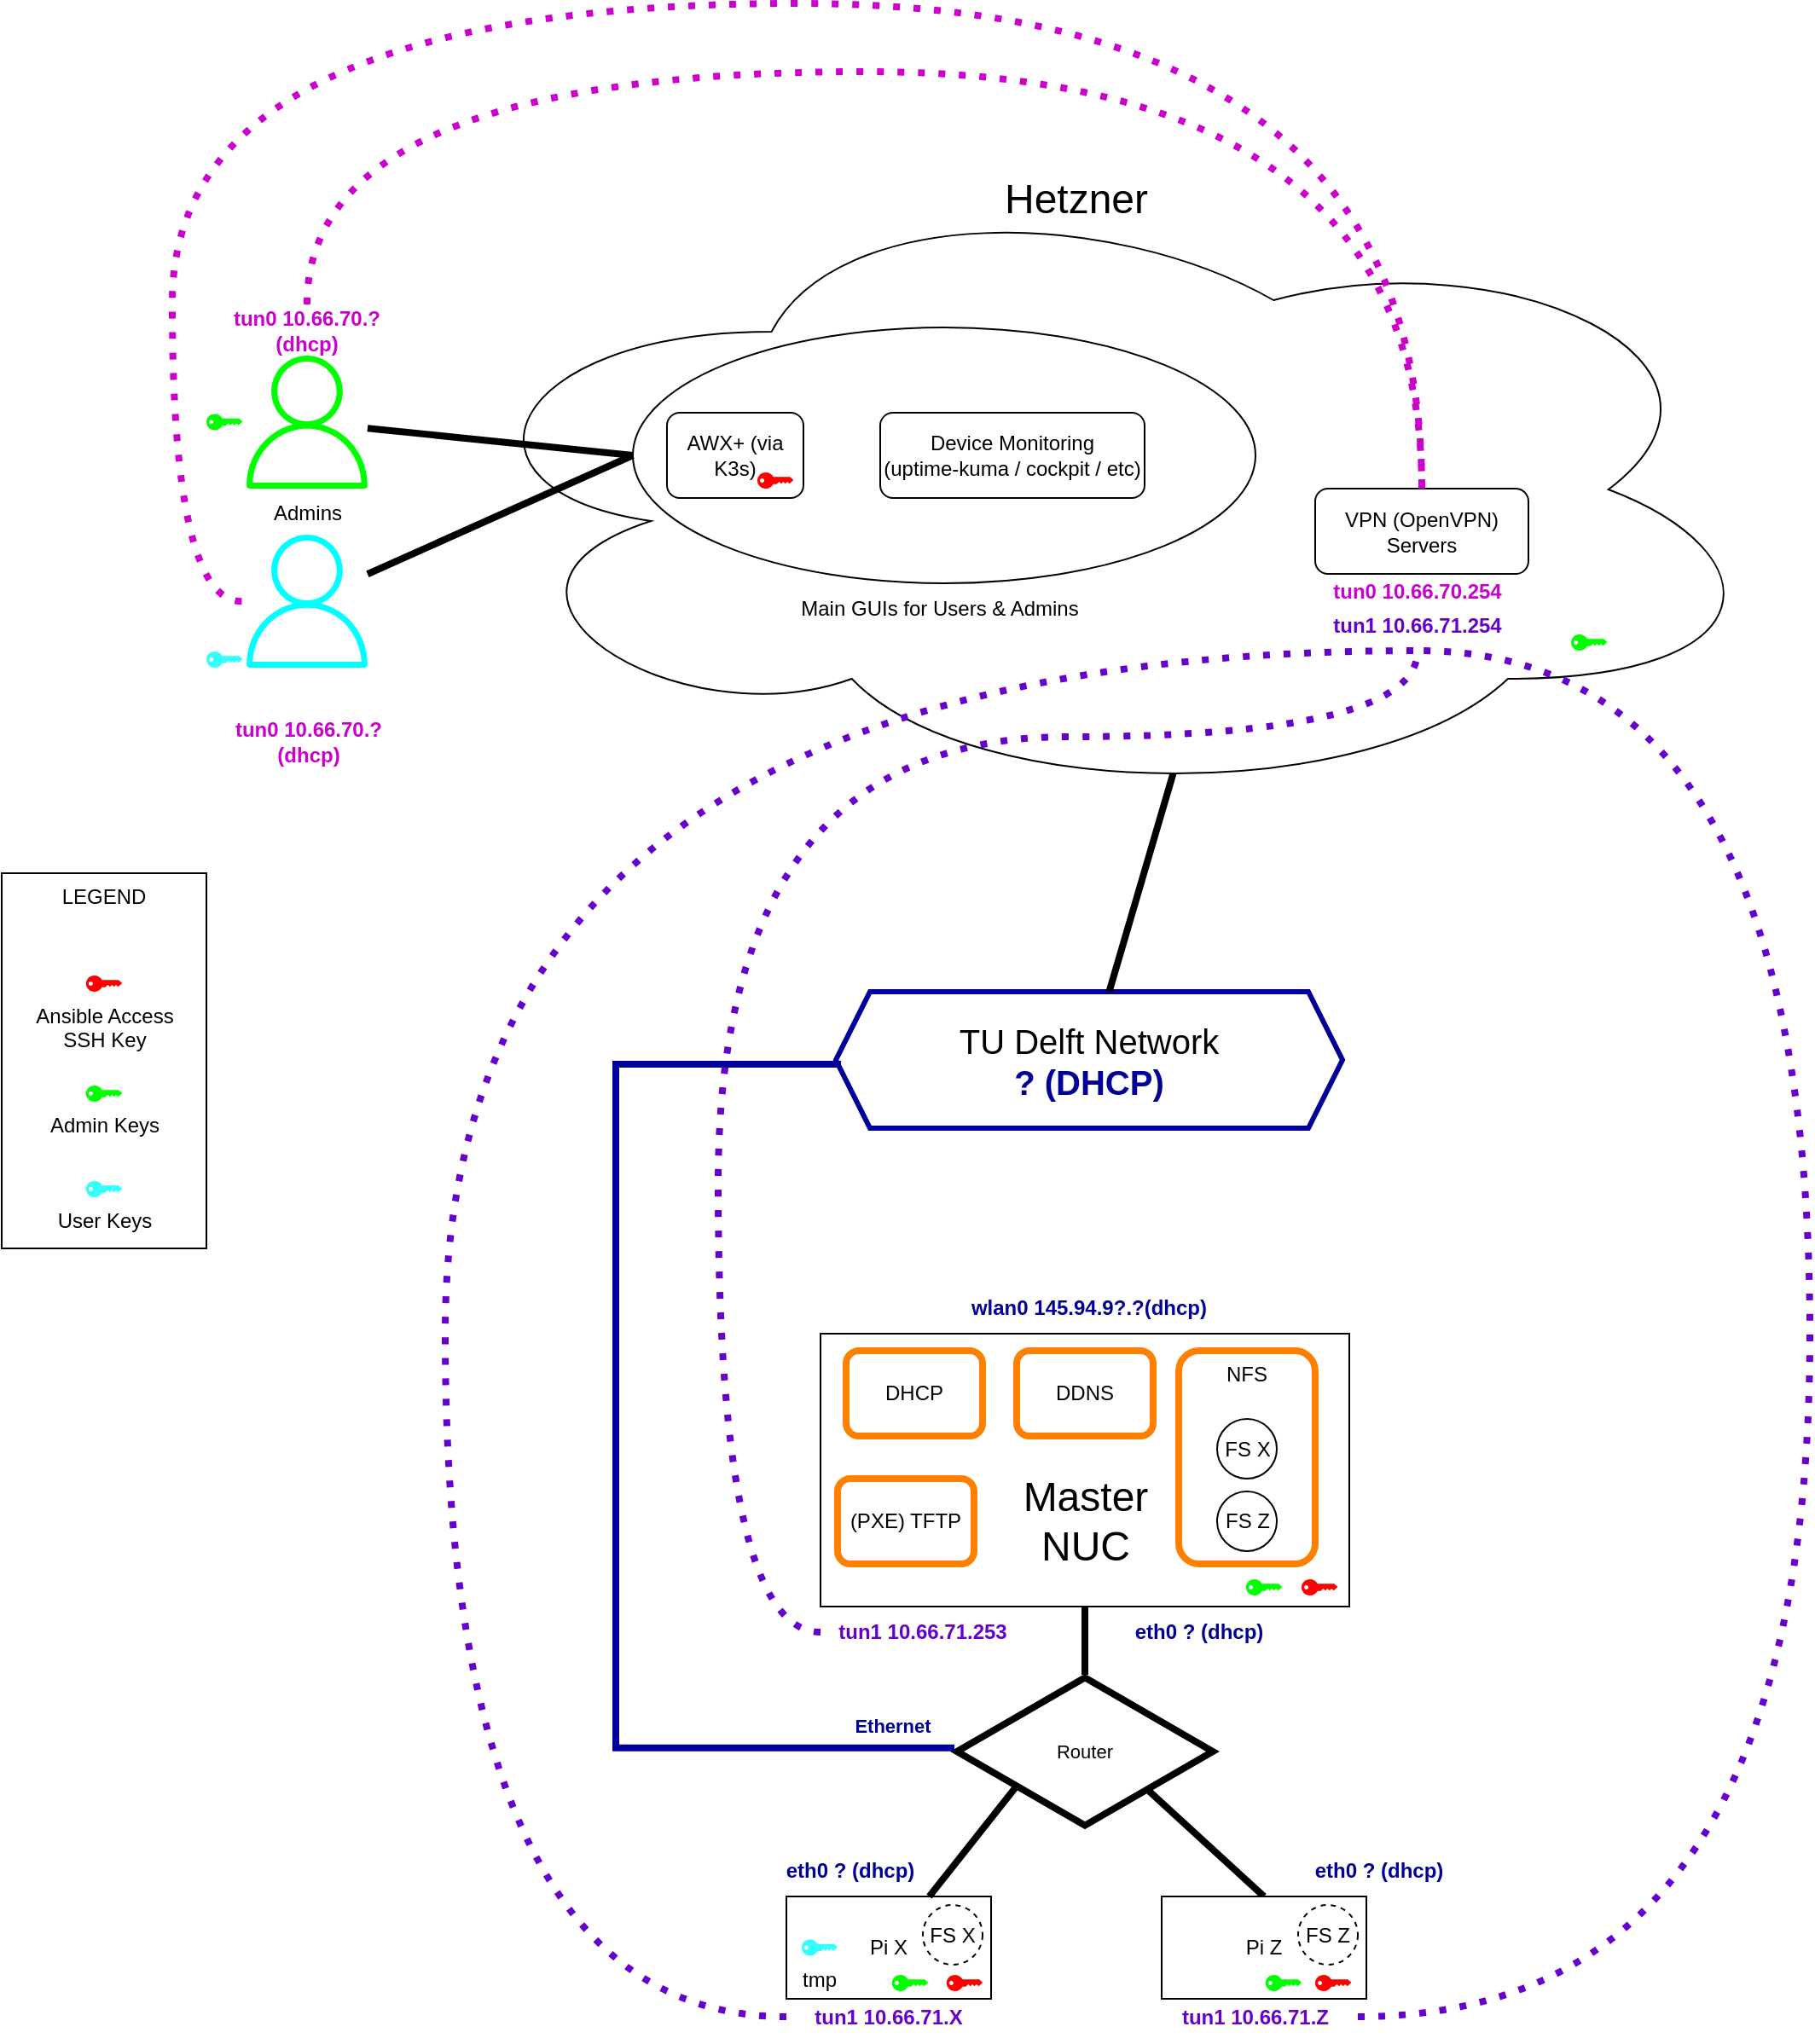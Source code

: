 <mxfile version="26.2.15">
  <diagram name="Page-1" id="AEqZk8ayC8zSnilJoSFp">
    <mxGraphModel dx="2722" dy="2307" grid="1" gridSize="10" guides="1" tooltips="1" connect="1" arrows="1" fold="1" page="1" pageScale="1" pageWidth="827" pageHeight="1169" math="0" shadow="0">
      <root>
        <mxCell id="0" />
        <mxCell id="1" parent="0" />
        <mxCell id="7xbaBoSmf0pxSLqet2QK-1" value="" style="ellipse;shape=cloud;whiteSpace=wrap;html=1;" parent="1" vertex="1">
          <mxGeometry x="-175" y="-30" width="785" height="370" as="geometry" />
        </mxCell>
        <mxCell id="7xbaBoSmf0pxSLqet2QK-2" value="Hetzner" style="text;html=1;align=center;verticalAlign=middle;whiteSpace=wrap;rounded=0;fontSize=24;" parent="1" vertex="1">
          <mxGeometry x="170" y="-30" width="60" height="30" as="geometry" />
        </mxCell>
        <mxCell id="7xbaBoSmf0pxSLqet2QK-4" value="" style="rounded=1;whiteSpace=wrap;html=1;shape=ellipse;perimeter=ellipsePerimeter;" parent="1" vertex="1">
          <mxGeometry x="-60" y="60" width="365" height="150" as="geometry" />
        </mxCell>
        <mxCell id="7xbaBoSmf0pxSLqet2QK-6" value="Main GUIs for Users &amp;amp; Admins" style="text;html=1;align=center;verticalAlign=middle;whiteSpace=wrap;rounded=0;" parent="1" vertex="1">
          <mxGeometry x="15" y="210" width="210" height="30" as="geometry" />
        </mxCell>
        <mxCell id="7xbaBoSmf0pxSLqet2QK-7" value="AWX+ (via K3s)" style="rounded=1;whiteSpace=wrap;html=1;" parent="1" vertex="1">
          <mxGeometry x="-40" y="110" width="80" height="50" as="geometry" />
        </mxCell>
        <mxCell id="7xbaBoSmf0pxSLqet2QK-8" value="Device Monitoring&lt;br&gt;(uptime-kuma / cockpit / etc)" style="rounded=1;whiteSpace=wrap;html=1;" parent="1" vertex="1">
          <mxGeometry x="85" y="110" width="155" height="50" as="geometry" />
        </mxCell>
        <mxCell id="7xbaBoSmf0pxSLqet2QK-12" value="Pi X" style="rounded=0;whiteSpace=wrap;html=1;" parent="1" vertex="1">
          <mxGeometry x="30" y="980" width="120" height="60" as="geometry" />
        </mxCell>
        <mxCell id="7xbaBoSmf0pxSLqet2QK-16" style="rounded=0;orthogonalLoop=1;jettySize=auto;html=1;exitX=0.239;exitY=0.713;exitDx=0;exitDy=0;exitPerimeter=0;startArrow=none;startFill=0;endArrow=none;strokeWidth=4;strokeColor=#000000;" parent="1" source="7xbaBoSmf0pxSLqet2QK-13" target="7xbaBoSmf0pxSLqet2QK-12" edge="1">
          <mxGeometry relative="1" as="geometry" />
        </mxCell>
        <mxCell id="7xbaBoSmf0pxSLqet2QK-17" style="rounded=0;orthogonalLoop=1;jettySize=auto;html=1;entryX=0.5;entryY=0;entryDx=0;entryDy=0;strokeColor=#000000;endArrow=none;startFill=0;exitX=0.751;exitY=0.758;exitDx=0;exitDy=0;exitPerimeter=0;strokeWidth=4;" parent="1" source="7xbaBoSmf0pxSLqet2QK-13" target="7xbaBoSmf0pxSLqet2QK-14" edge="1">
          <mxGeometry relative="1" as="geometry" />
        </mxCell>
        <mxCell id="Qtf57dAZ-I8Hm5FGsmn--1" value="" style="edgeStyle=orthogonalEdgeStyle;rounded=0;orthogonalLoop=1;jettySize=auto;html=1;" edge="1" parent="1" source="7xbaBoSmf0pxSLqet2QK-13" target="7xbaBoSmf0pxSLqet2QK-20">
          <mxGeometry relative="1" as="geometry" />
        </mxCell>
        <mxCell id="7xbaBoSmf0pxSLqet2QK-13" value="Router" style="html=1;whiteSpace=wrap;aspect=fixed;shape=isoRectangle;strokeColor=#000000;strokeWidth=4;rounded=0;align=center;verticalAlign=middle;fontFamily=Helvetica;fontSize=11;fontColor=default;labelBackgroundColor=default;" parent="1" vertex="1">
          <mxGeometry x="130" y="850" width="150" height="90" as="geometry" />
        </mxCell>
        <mxCell id="7xbaBoSmf0pxSLqet2QK-14" value="Pi Z" style="rounded=0;whiteSpace=wrap;html=1;" parent="1" vertex="1">
          <mxGeometry x="250" y="980" width="120" height="60" as="geometry" />
        </mxCell>
        <mxCell id="7xbaBoSmf0pxSLqet2QK-19" style="edgeStyle=orthogonalEdgeStyle;rounded=0;orthogonalLoop=1;jettySize=auto;html=1;endArrow=none;startFill=0;strokeWidth=4;strokeColor=#000000;align=center;verticalAlign=middle;fontFamily=Helvetica;fontSize=11;fontColor=default;labelBackgroundColor=default;startArrow=none;" parent="1" source="7xbaBoSmf0pxSLqet2QK-18" target="7xbaBoSmf0pxSLqet2QK-13" edge="1">
          <mxGeometry relative="1" as="geometry" />
        </mxCell>
        <mxCell id="7xbaBoSmf0pxSLqet2QK-18" value="" style="rounded=0;whiteSpace=wrap;html=1;" parent="1" vertex="1">
          <mxGeometry x="50" y="650" width="310" height="160" as="geometry" />
        </mxCell>
        <mxCell id="7xbaBoSmf0pxSLqet2QK-20" value="Master&lt;br&gt;NUC" style="text;html=1;align=center;verticalAlign=middle;whiteSpace=wrap;rounded=0;fontSize=24;" parent="1" vertex="1">
          <mxGeometry x="154.73" y="727.5" width="100.55" height="65" as="geometry" />
        </mxCell>
        <mxCell id="7xbaBoSmf0pxSLqet2QK-21" value="(PXE) TFTP" style="rounded=1;whiteSpace=wrap;html=1;strokeColor=#FF8000;strokeWidth=4;" parent="1" vertex="1">
          <mxGeometry x="60" y="735" width="80" height="50" as="geometry" />
        </mxCell>
        <mxCell id="7xbaBoSmf0pxSLqet2QK-22" value="NFS" style="rounded=1;whiteSpace=wrap;html=1;strokeColor=#FF8000;strokeWidth=4;verticalAlign=top;" parent="1" vertex="1">
          <mxGeometry x="260" y="660" width="80" height="125" as="geometry" />
        </mxCell>
        <mxCell id="7xbaBoSmf0pxSLqet2QK-23" value="DHCP" style="rounded=1;whiteSpace=wrap;html=1;strokeColor=#FF8000;strokeWidth=4;" parent="1" vertex="1">
          <mxGeometry x="65" y="660" width="80" height="50" as="geometry" />
        </mxCell>
        <mxCell id="7xbaBoSmf0pxSLqet2QK-25" value="" style="points=[[0,0.5,0],[0.24,0,0],[0.5,0.28,0],[0.995,0.475,0],[0.5,0.72,0],[0.24,1,0]];verticalLabelPosition=bottom;sketch=0;html=1;verticalAlign=top;aspect=fixed;align=center;pointerEvents=1;shape=mxgraph.cisco19.key;fillColor=#FF0000;" parent="1" vertex="1">
          <mxGeometry x="123.89" y="1026" width="21.11" height="9.5" as="geometry" />
        </mxCell>
        <mxCell id="7xbaBoSmf0pxSLqet2QK-27" value="" style="points=[[0,0.5,0],[0.24,0,0],[0.5,0.28,0],[0.995,0.475,0],[0.5,0.72,0],[0.24,1,0]];verticalLabelPosition=bottom;sketch=0;html=1;verticalAlign=top;aspect=fixed;align=center;pointerEvents=1;shape=mxgraph.cisco19.key;fillColor=#FF0000;" parent="1" vertex="1">
          <mxGeometry x="340" y="1026" width="21.11" height="9.5" as="geometry" />
        </mxCell>
        <mxCell id="7xbaBoSmf0pxSLqet2QK-28" value="" style="points=[[0,0.5,0],[0.24,0,0],[0.5,0.28,0],[0.995,0.475,0],[0.5,0.72,0],[0.24,1,0]];verticalLabelPosition=bottom;sketch=0;html=1;verticalAlign=top;aspect=fixed;align=center;pointerEvents=1;shape=mxgraph.cisco19.key;fillColor=#FF0000;" parent="1" vertex="1">
          <mxGeometry x="332" y="794" width="21.11" height="9.5" as="geometry" />
        </mxCell>
        <mxCell id="7xbaBoSmf0pxSLqet2QK-31" value="LEGEND" style="rounded=0;whiteSpace=wrap;html=1;align=center;verticalAlign=top;" parent="1" vertex="1">
          <mxGeometry x="-430" y="380" width="120" height="220" as="geometry" />
        </mxCell>
        <mxCell id="7xbaBoSmf0pxSLqet2QK-30" value="Ansible Access&lt;br&gt;SSH Key" style="points=[[0,0.5,0],[0.24,0,0],[0.5,0.28,0],[0.995,0.475,0],[0.5,0.72,0],[0.24,1,0]];verticalLabelPosition=bottom;sketch=0;html=1;verticalAlign=top;aspect=fixed;align=center;pointerEvents=1;shape=mxgraph.cisco19.key;fillColor=#FF0000;" parent="1" vertex="1">
          <mxGeometry x="-380.56" y="440" width="21.11" height="9.5" as="geometry" />
        </mxCell>
        <mxCell id="7xbaBoSmf0pxSLqet2QK-34" value="" style="points=[[0,0.5,0],[0.24,0,0],[0.5,0.28,0],[0.995,0.475,0],[0.5,0.72,0],[0.24,1,0]];verticalLabelPosition=bottom;sketch=0;html=1;verticalAlign=top;aspect=fixed;align=center;pointerEvents=1;shape=mxgraph.cisco19.key;fillColor=#FF0000;" parent="1" vertex="1">
          <mxGeometry x="13" y="145" width="21.11" height="9.5" as="geometry" />
        </mxCell>
        <mxCell id="7xbaBoSmf0pxSLqet2QK-41" style="rounded=0;orthogonalLoop=1;jettySize=auto;html=1;strokeWidth=4;endArrow=none;startFill=0;entryX=0;entryY=0.5;entryDx=0;entryDy=0;" parent="1" source="7xbaBoSmf0pxSLqet2QK-37" target="7xbaBoSmf0pxSLqet2QK-4" edge="1">
          <mxGeometry relative="1" as="geometry" />
        </mxCell>
        <mxCell id="7xbaBoSmf0pxSLqet2QK-37" value="Admins" style="sketch=0;outlineConnect=0;dashed=0;verticalLabelPosition=bottom;verticalAlign=top;align=center;html=1;fontSize=12;fontStyle=0;aspect=fixed;pointerEvents=1;shape=mxgraph.aws4.user;fillColor=#00FF00;" parent="1" vertex="1">
          <mxGeometry x="-290" y="76.5" width="78" height="78" as="geometry" />
        </mxCell>
        <mxCell id="4HChff6sfjRVqfMATBpT-58" style="edgeStyle=orthogonalEdgeStyle;rounded=0;orthogonalLoop=1;jettySize=auto;html=1;entryX=0.5;entryY=0;entryDx=0;entryDy=0;curved=1;dashed=1;dashPattern=1 2;strokeWidth=4;endArrow=none;startFill=0;strokeColor=#CC00CC;exitX=-0.04;exitY=0.502;exitDx=0;exitDy=0;exitPerimeter=0;" parent="1" source="7xbaBoSmf0pxSLqet2QK-40" target="4HChff6sfjRVqfMATBpT-5" edge="1">
          <mxGeometry relative="1" as="geometry">
            <mxPoint x="-340" y="190" as="sourcePoint" />
            <Array as="points">
              <mxPoint x="-330" y="-130" />
              <mxPoint x="402" y="-130" />
            </Array>
          </mxGeometry>
        </mxCell>
        <mxCell id="7xbaBoSmf0pxSLqet2QK-40" value="Users" style="sketch=0;outlineConnect=0;fontColor=#FFFFFF;gradientColor=none;fillColor=#00FFFF;strokeColor=none;dashed=0;verticalLabelPosition=bottom;verticalAlign=top;align=center;html=1;fontSize=12;fontStyle=0;aspect=fixed;pointerEvents=1;shape=mxgraph.aws4.user;" parent="1" vertex="1">
          <mxGeometry x="-290" y="181.5" width="78" height="78" as="geometry" />
        </mxCell>
        <mxCell id="7xbaBoSmf0pxSLqet2QK-42" value="Admin Keys" style="points=[[0,0.5,0],[0.24,0,0],[0.5,0.28,0],[0.995,0.475,0],[0.5,0.72,0],[0.24,1,0]];verticalLabelPosition=bottom;sketch=0;html=1;verticalAlign=top;aspect=fixed;align=center;pointerEvents=1;shape=mxgraph.cisco19.key;fillColor=#00FF00;" parent="1" vertex="1">
          <mxGeometry x="-380.56" y="504.5" width="21.11" height="9.5" as="geometry" />
        </mxCell>
        <mxCell id="7xbaBoSmf0pxSLqet2QK-43" value="" style="points=[[0,0.5,0],[0.24,0,0],[0.5,0.28,0],[0.995,0.475,0],[0.5,0.72,0],[0.24,1,0]];verticalLabelPosition=bottom;sketch=0;html=1;verticalAlign=top;aspect=fixed;align=center;pointerEvents=1;shape=mxgraph.cisco19.key;fillColor=#00FF00;" parent="1" vertex="1">
          <mxGeometry x="-310" y="110.75" width="21.11" height="9.5" as="geometry" />
        </mxCell>
        <mxCell id="7xbaBoSmf0pxSLqet2QK-52" value="" style="points=[[0,0.5,0],[0.24,0,0],[0.5,0.28,0],[0.995,0.475,0],[0.5,0.72,0],[0.24,1,0]];verticalLabelPosition=bottom;sketch=0;html=1;verticalAlign=top;aspect=fixed;align=center;pointerEvents=1;shape=mxgraph.cisco19.key;fillColor=#00FF00;" parent="1" vertex="1">
          <mxGeometry x="490" y="240" width="21.11" height="9.5" as="geometry" />
        </mxCell>
        <mxCell id="7xbaBoSmf0pxSLqet2QK-53" value="" style="points=[[0,0.5,0],[0.24,0,0],[0.5,0.28,0],[0.995,0.475,0],[0.5,0.72,0],[0.24,1,0]];verticalLabelPosition=bottom;sketch=0;html=1;verticalAlign=top;aspect=fixed;align=center;pointerEvents=1;shape=mxgraph.cisco19.key;fillColor=#00FF00;" parent="1" vertex="1">
          <mxGeometry x="299.45" y="794" width="21.11" height="9.5" as="geometry" />
        </mxCell>
        <mxCell id="7xbaBoSmf0pxSLqet2QK-56" value="" style="points=[[0,0.5,0],[0.24,0,0],[0.5,0.28,0],[0.995,0.475,0],[0.5,0.72,0],[0.24,1,0]];verticalLabelPosition=bottom;sketch=0;html=1;verticalAlign=top;aspect=fixed;align=center;pointerEvents=1;shape=mxgraph.cisco19.key;fillColor=#00FF00;" parent="1" vertex="1">
          <mxGeometry x="91.89" y="1026" width="21.11" height="9.5" as="geometry" />
        </mxCell>
        <mxCell id="7xbaBoSmf0pxSLqet2QK-57" value="" style="points=[[0,0.5,0],[0.24,0,0],[0.5,0.28,0],[0.995,0.475,0],[0.5,0.72,0],[0.24,1,0]];verticalLabelPosition=bottom;sketch=0;html=1;verticalAlign=top;aspect=fixed;align=center;pointerEvents=1;shape=mxgraph.cisco19.key;fillColor=#00FF00;" parent="1" vertex="1">
          <mxGeometry x="310.89" y="1026" width="21.11" height="9.5" as="geometry" />
        </mxCell>
        <mxCell id="7xbaBoSmf0pxSLqet2QK-60" value="User Keys" style="points=[[0,0.5,0],[0.24,0,0],[0.5,0.28,0],[0.995,0.475,0],[0.5,0.72,0],[0.24,1,0]];verticalLabelPosition=bottom;sketch=0;html=1;verticalAlign=top;aspect=fixed;align=center;pointerEvents=1;shape=mxgraph.cisco19.key;fillColor=#33FFFF;" parent="1" vertex="1">
          <mxGeometry x="-380.56" y="560.5" width="21.11" height="9.5" as="geometry" />
        </mxCell>
        <mxCell id="7xbaBoSmf0pxSLqet2QK-61" value="" style="points=[[0,0.5,0],[0.24,0,0],[0.5,0.28,0],[0.995,0.475,0],[0.5,0.72,0],[0.24,1,0]];verticalLabelPosition=bottom;sketch=0;html=1;verticalAlign=top;aspect=fixed;align=center;pointerEvents=1;shape=mxgraph.cisco19.key;fillColor=#33FFFF;" parent="1" vertex="1">
          <mxGeometry x="-310" y="250" width="21.11" height="9.5" as="geometry" />
        </mxCell>
        <mxCell id="7xbaBoSmf0pxSLqet2QK-62" value="tmp" style="points=[[0,0.5,0],[0.24,0,0],[0.5,0.28,0],[0.995,0.475,0],[0.5,0.72,0],[0.24,1,0]];verticalLabelPosition=bottom;sketch=0;html=1;verticalAlign=top;aspect=fixed;align=center;pointerEvents=1;shape=mxgraph.cisco19.key;fillColor=#33FFFF;" parent="1" vertex="1">
          <mxGeometry x="38.89" y="1005.25" width="21.11" height="9.5" as="geometry" />
        </mxCell>
        <mxCell id="4HChff6sfjRVqfMATBpT-4" value="DDNS" style="rounded=1;whiteSpace=wrap;html=1;strokeColor=#FF8000;strokeWidth=4;" parent="1" vertex="1">
          <mxGeometry x="165" y="660" width="80" height="50" as="geometry" />
        </mxCell>
        <mxCell id="4HChff6sfjRVqfMATBpT-5" value="VPN (OpenVPN)&lt;br&gt;Servers" style="rounded=1;whiteSpace=wrap;html=1;" parent="1" vertex="1">
          <mxGeometry x="340" y="154.5" width="125" height="50" as="geometry" />
        </mxCell>
        <mxCell id="4HChff6sfjRVqfMATBpT-7" value="FS X" style="ellipse;whiteSpace=wrap;html=1;aspect=fixed;" parent="1" vertex="1">
          <mxGeometry x="282.5" y="700" width="35" height="35" as="geometry" />
        </mxCell>
        <mxCell id="4HChff6sfjRVqfMATBpT-8" value="FS Z" style="ellipse;whiteSpace=wrap;html=1;aspect=fixed;" parent="1" vertex="1">
          <mxGeometry x="282.5" y="742.5" width="35" height="35" as="geometry" />
        </mxCell>
        <mxCell id="4HChff6sfjRVqfMATBpT-9" value="FS X" style="ellipse;whiteSpace=wrap;html=1;aspect=fixed;dashed=1;" parent="1" vertex="1">
          <mxGeometry x="110" y="985" width="35" height="35" as="geometry" />
        </mxCell>
        <mxCell id="4HChff6sfjRVqfMATBpT-10" value="FS Z" style="ellipse;whiteSpace=wrap;html=1;aspect=fixed;dashed=1;" parent="1" vertex="1">
          <mxGeometry x="330" y="985" width="35" height="35" as="geometry" />
        </mxCell>
        <mxCell id="4HChff6sfjRVqfMATBpT-11" value="&lt;font&gt;&lt;b style=&quot;&quot;&gt;&lt;font style=&quot;color: rgb(0, 0, 153);&quot;&gt;eth0&lt;/font&gt;&lt;font color=&quot;#ff8000&quot;&gt;&amp;nbsp;&lt;/font&gt;&lt;font style=&quot;color: rgb(0, 0, 153);&quot;&gt;? (dhcp)&lt;/font&gt;&lt;/b&gt;&lt;/font&gt;" style="text;html=1;align=center;verticalAlign=middle;whiteSpace=wrap;rounded=0;" parent="1" vertex="1">
          <mxGeometry x="212" y="810" width="120" height="30" as="geometry" />
        </mxCell>
        <mxCell id="4HChff6sfjRVqfMATBpT-29" value="&lt;font style=&quot;color: rgb(102, 0, 204);&quot;&gt;&lt;b style=&quot;&quot;&gt;tun1 10.66.71.254&lt;/b&gt;&lt;/font&gt;" style="text;html=1;align=center;verticalAlign=middle;whiteSpace=wrap;rounded=0;" parent="1" vertex="1">
          <mxGeometry x="340" y="219.5" width="120" height="30" as="geometry" />
        </mxCell>
        <mxCell id="4HChff6sfjRVqfMATBpT-51" style="edgeStyle=orthogonalEdgeStyle;rounded=0;orthogonalLoop=1;jettySize=auto;html=1;entryX=0.5;entryY=1;entryDx=0;entryDy=0;curved=1;strokeWidth=4;endArrow=none;startFill=0;dashed=1;dashPattern=1 2;strokeColor=#6600CC;" parent="1" source="4HChff6sfjRVqfMATBpT-30" target="4HChff6sfjRVqfMATBpT-29" edge="1">
          <mxGeometry relative="1" as="geometry">
            <Array as="points">
              <mxPoint x="-10" y="825" />
              <mxPoint x="-10" y="300" />
              <mxPoint x="400" y="300" />
            </Array>
          </mxGeometry>
        </mxCell>
        <mxCell id="4HChff6sfjRVqfMATBpT-30" value="&lt;font style=&quot;color: rgb(102, 0, 204);&quot;&gt;&lt;b style=&quot;&quot;&gt;tun1 10.66.71.253&lt;/b&gt;&lt;/font&gt;" style="text;html=1;align=center;verticalAlign=middle;whiteSpace=wrap;rounded=0;" parent="1" vertex="1">
          <mxGeometry x="50" y="810" width="120" height="30" as="geometry" />
        </mxCell>
        <mxCell id="4HChff6sfjRVqfMATBpT-52" style="edgeStyle=orthogonalEdgeStyle;rounded=0;orthogonalLoop=1;jettySize=auto;html=1;entryX=0.5;entryY=1;entryDx=0;entryDy=0;curved=1;endArrow=none;startFill=0;strokeWidth=4;strokeColor=#6600CC;dashed=1;dashPattern=1 2;" parent="1" source="4HChff6sfjRVqfMATBpT-31" target="4HChff6sfjRVqfMATBpT-29" edge="1">
          <mxGeometry relative="1" as="geometry">
            <Array as="points">
              <mxPoint x="-170" y="1051" />
              <mxPoint x="-170" y="250" />
            </Array>
          </mxGeometry>
        </mxCell>
        <mxCell id="4HChff6sfjRVqfMATBpT-31" value="&lt;font style=&quot;color: rgb(102, 0, 204);&quot;&gt;&lt;b style=&quot;&quot;&gt;tun1 10.66.71.X&lt;/b&gt;&lt;/font&gt;" style="text;html=1;align=center;verticalAlign=middle;whiteSpace=wrap;rounded=0;" parent="1" vertex="1">
          <mxGeometry x="30" y="1035.5" width="120" height="30" as="geometry" />
        </mxCell>
        <mxCell id="4HChff6sfjRVqfMATBpT-53" style="edgeStyle=orthogonalEdgeStyle;rounded=0;orthogonalLoop=1;jettySize=auto;html=1;curved=1;endArrow=none;startFill=0;strokeWidth=4;strokeColor=#6600CC;exitX=1;exitY=0.5;exitDx=0;exitDy=0;entryX=0.5;entryY=1;entryDx=0;entryDy=0;dashed=1;dashPattern=1 2;" parent="1" source="4HChff6sfjRVqfMATBpT-32" target="4HChff6sfjRVqfMATBpT-29" edge="1">
          <mxGeometry relative="1" as="geometry">
            <mxPoint x="410" y="235" as="targetPoint" />
            <Array as="points">
              <mxPoint x="630" y="1051" />
              <mxPoint x="630" y="250" />
            </Array>
          </mxGeometry>
        </mxCell>
        <mxCell id="4HChff6sfjRVqfMATBpT-32" value="&lt;font style=&quot;color: rgb(102, 0, 204);&quot;&gt;&lt;b style=&quot;&quot;&gt;tun1 10.66.71.Z&lt;/b&gt;&lt;/font&gt;" style="text;html=1;align=center;verticalAlign=middle;whiteSpace=wrap;rounded=0;" parent="1" vertex="1">
          <mxGeometry x="245" y="1035.5" width="120" height="30" as="geometry" />
        </mxCell>
        <mxCell id="4HChff6sfjRVqfMATBpT-34" value="&lt;font style=&quot;color: rgb(204, 0, 204);&quot;&gt;&lt;b style=&quot;&quot;&gt;tun0 10.66.70.254&lt;/b&gt;&lt;/font&gt;" style="text;html=1;align=center;verticalAlign=middle;whiteSpace=wrap;rounded=0;" parent="1" vertex="1">
          <mxGeometry x="340" y="199.75" width="120" height="30" as="geometry" />
        </mxCell>
        <mxCell id="4HChff6sfjRVqfMATBpT-57" style="edgeStyle=orthogonalEdgeStyle;rounded=0;orthogonalLoop=1;jettySize=auto;html=1;entryX=0.5;entryY=0;entryDx=0;entryDy=0;endArrow=none;startFill=0;strokeColor=#CC00CC;curved=1;dashed=1;dashPattern=1 2;strokeWidth=4;" parent="1" source="4HChff6sfjRVqfMATBpT-35" target="4HChff6sfjRVqfMATBpT-5" edge="1">
          <mxGeometry relative="1" as="geometry">
            <Array as="points">
              <mxPoint x="-251" y="-90" />
              <mxPoint x="403" y="-90" />
            </Array>
          </mxGeometry>
        </mxCell>
        <mxCell id="4HChff6sfjRVqfMATBpT-35" value="&lt;font style=&quot;color: rgb(204, 0, 204);&quot;&gt;&lt;b style=&quot;&quot;&gt;tun0 10.66.70.? (dhcp)&lt;/b&gt;&lt;/font&gt;" style="text;html=1;align=center;verticalAlign=middle;whiteSpace=wrap;rounded=0;" parent="1" vertex="1">
          <mxGeometry x="-311" y="46.5" width="120" height="30" as="geometry" />
        </mxCell>
        <mxCell id="4HChff6sfjRVqfMATBpT-36" value="&lt;font style=&quot;color: rgb(204, 0, 204);&quot;&gt;&lt;b style=&quot;&quot;&gt;tun0 10.66.70.?(dhcp)&lt;/b&gt;&lt;/font&gt;" style="text;html=1;align=center;verticalAlign=middle;whiteSpace=wrap;rounded=0;" parent="1" vertex="1">
          <mxGeometry x="-310" y="288" width="120" height="30" as="geometry" />
        </mxCell>
        <mxCell id="4HChff6sfjRVqfMATBpT-38" value="&lt;font style=&quot;font-size: 20px;&quot;&gt;TU Delft Network&lt;/font&gt;&lt;div&gt;&lt;font style=&quot;font-size: 20px; color: rgb(0, 0, 153);&quot;&gt;&lt;b&gt;? (DHCP)&lt;/b&gt;&lt;/font&gt;&lt;/div&gt;" style="shape=hexagon;perimeter=hexagonPerimeter2;whiteSpace=wrap;html=1;fixedSize=1;strokeColor=#000099;strokeWidth=3;" parent="1" vertex="1">
          <mxGeometry x="59" y="449.5" width="297" height="80" as="geometry" />
        </mxCell>
        <mxCell id="4HChff6sfjRVqfMATBpT-40" value="&lt;font style=&quot;color: rgb(0, 0, 153);&quot;&gt;&lt;b style=&quot;&quot;&gt;wlan0 145.94.9?.?(dhcp)&lt;/b&gt;&lt;/font&gt;" style="text;html=1;align=center;verticalAlign=middle;whiteSpace=wrap;rounded=0;" parent="1" vertex="1">
          <mxGeometry x="130" y="620" width="155" height="30" as="geometry" />
        </mxCell>
        <mxCell id="4HChff6sfjRVqfMATBpT-46" style="edgeStyle=orthogonalEdgeStyle;rounded=0;orthogonalLoop=1;jettySize=auto;html=1;strokeWidth=4;endArrow=none;startFill=0;strokeColor=#000099;exitX=-0.01;exitY=0.477;exitDx=0;exitDy=0;exitPerimeter=0;" parent="1" source="7xbaBoSmf0pxSLqet2QK-13" edge="1">
          <mxGeometry relative="1" as="geometry">
            <Array as="points">
              <mxPoint x="-70" y="893" />
              <mxPoint x="-70" y="492" />
            </Array>
            <mxPoint x="15.5" y="967.75" as="sourcePoint" />
            <mxPoint x="60" y="490" as="targetPoint" />
          </mxGeometry>
        </mxCell>
        <mxCell id="Qtf57dAZ-I8Hm5FGsmn--2" value="Ethernet" style="edgeLabel;html=1;align=center;verticalAlign=middle;resizable=0;points=[];rounded=0;strokeColor=#000099;strokeWidth=4;fontFamily=Helvetica;fontSize=11;fontColor=#000099;labelBackgroundColor=default;fontStyle=1" vertex="1" connectable="0" parent="4HChff6sfjRVqfMATBpT-46">
          <mxGeometry x="-0.789" y="-4" relative="1" as="geometry">
            <mxPoint x="40" y="-9" as="offset" />
          </mxGeometry>
        </mxCell>
        <mxCell id="4HChff6sfjRVqfMATBpT-41" value="&lt;font style=&quot;color: rgb(0, 0, 153);&quot;&gt;&lt;b style=&quot;&quot;&gt;eth0 ? (dhcp)&lt;/b&gt;&lt;/font&gt;" style="text;html=1;align=center;verticalAlign=middle;whiteSpace=wrap;rounded=0;" parent="1" vertex="1">
          <mxGeometry x="-10.0" y="950" width="155" height="30" as="geometry" />
        </mxCell>
        <mxCell id="4HChff6sfjRVqfMATBpT-42" value="&lt;font style=&quot;color: rgb(0, 0, 153);&quot;&gt;&lt;b style=&quot;&quot;&gt;eth0 ? (dhcp)&lt;/b&gt;&lt;/font&gt;" style="text;html=1;align=center;verticalAlign=middle;whiteSpace=wrap;rounded=0;" parent="1" vertex="1">
          <mxGeometry x="300" y="950" width="155" height="30" as="geometry" />
        </mxCell>
        <mxCell id="4HChff6sfjRVqfMATBpT-49" style="rounded=0;orthogonalLoop=1;jettySize=auto;html=1;entryX=0.55;entryY=0.95;entryDx=0;entryDy=0;entryPerimeter=0;strokeWidth=4;endArrow=none;startFill=0;" parent="1" source="4HChff6sfjRVqfMATBpT-38" target="7xbaBoSmf0pxSLqet2QK-1" edge="1">
          <mxGeometry relative="1" as="geometry" />
        </mxCell>
        <mxCell id="4HChff6sfjRVqfMATBpT-50" style="rounded=0;orthogonalLoop=1;jettySize=auto;html=1;entryX=0;entryY=0.5;entryDx=0;entryDy=0;strokeWidth=4;endArrow=none;startFill=0;" parent="1" source="7xbaBoSmf0pxSLqet2QK-40" target="7xbaBoSmf0pxSLqet2QK-4" edge="1">
          <mxGeometry relative="1" as="geometry" />
        </mxCell>
      </root>
    </mxGraphModel>
  </diagram>
</mxfile>
